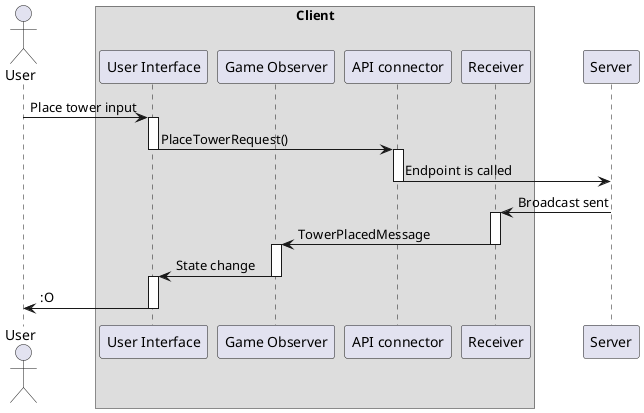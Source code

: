 @startuml
'https://plantuml.com/sequence-diagram

actor "User" as user
box "Client"
    participant "User Interface" as ui
    participant "Game Observer" as game
    participant "API connector" as connector
    participant "Receiver" as receiver
end box
participant "Server" as server

user -> ui : Place tower input

activate ui
ui -> connector : PlaceTowerRequest()
deactivate ui

activate connector
connector -> server : Endpoint is called
deactivate connector

server -> receiver : Broadcast sent

activate receiver
receiver -> game: TowerPlacedMessage
deactivate receiver

activate game
game -> ui : State change
deactivate game

activate ui
ui -> user: :O
deactivate ui

@enduml